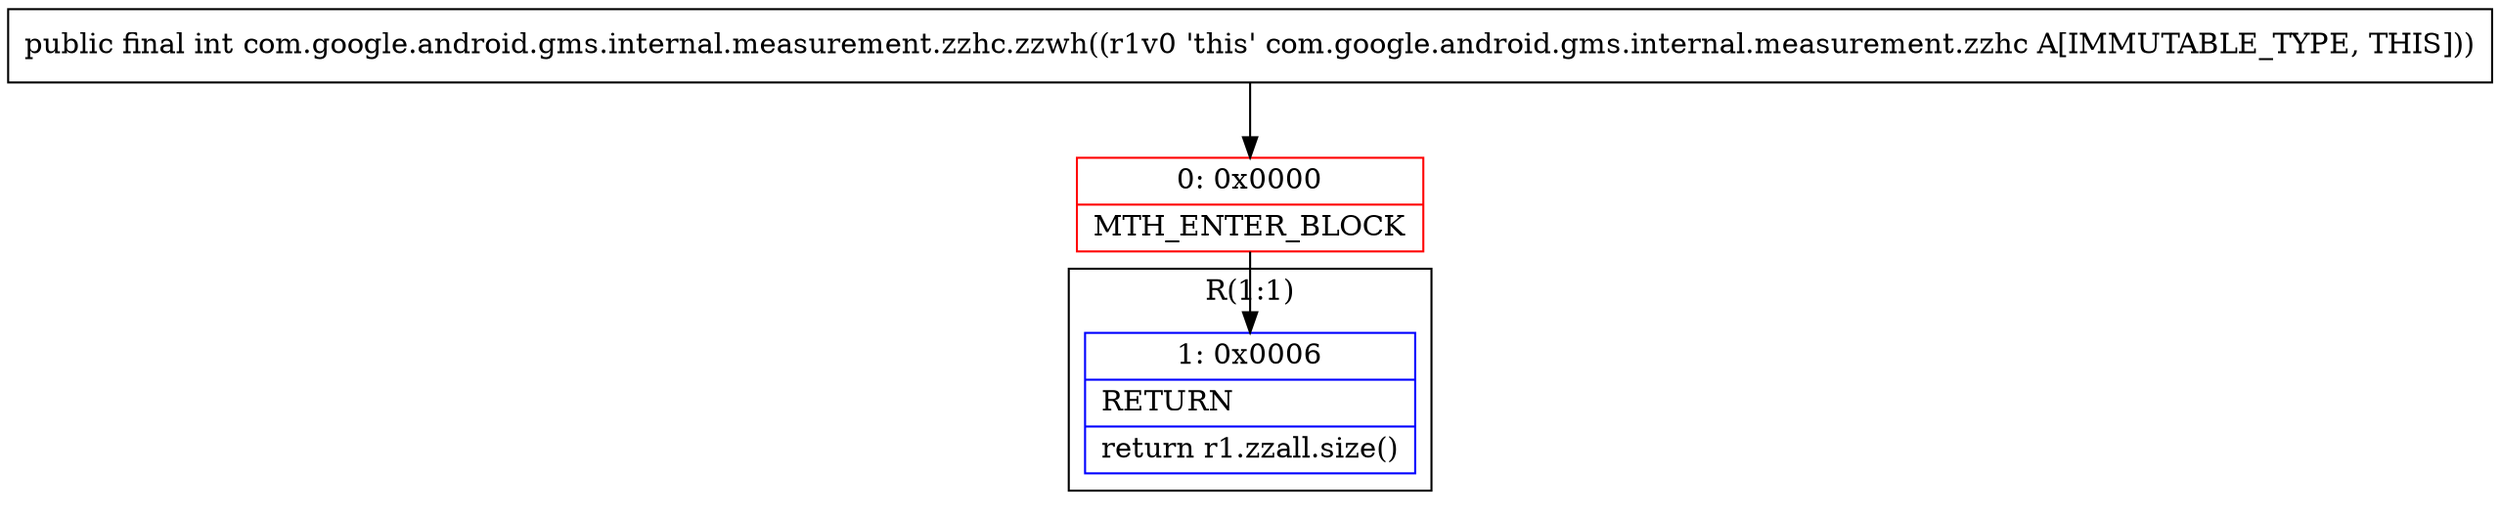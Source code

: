 digraph "CFG forcom.google.android.gms.internal.measurement.zzhc.zzwh()I" {
subgraph cluster_Region_1282132968 {
label = "R(1:1)";
node [shape=record,color=blue];
Node_1 [shape=record,label="{1\:\ 0x0006|RETURN\l|return r1.zzall.size()\l}"];
}
Node_0 [shape=record,color=red,label="{0\:\ 0x0000|MTH_ENTER_BLOCK\l}"];
MethodNode[shape=record,label="{public final int com.google.android.gms.internal.measurement.zzhc.zzwh((r1v0 'this' com.google.android.gms.internal.measurement.zzhc A[IMMUTABLE_TYPE, THIS])) }"];
MethodNode -> Node_0;
Node_0 -> Node_1;
}

